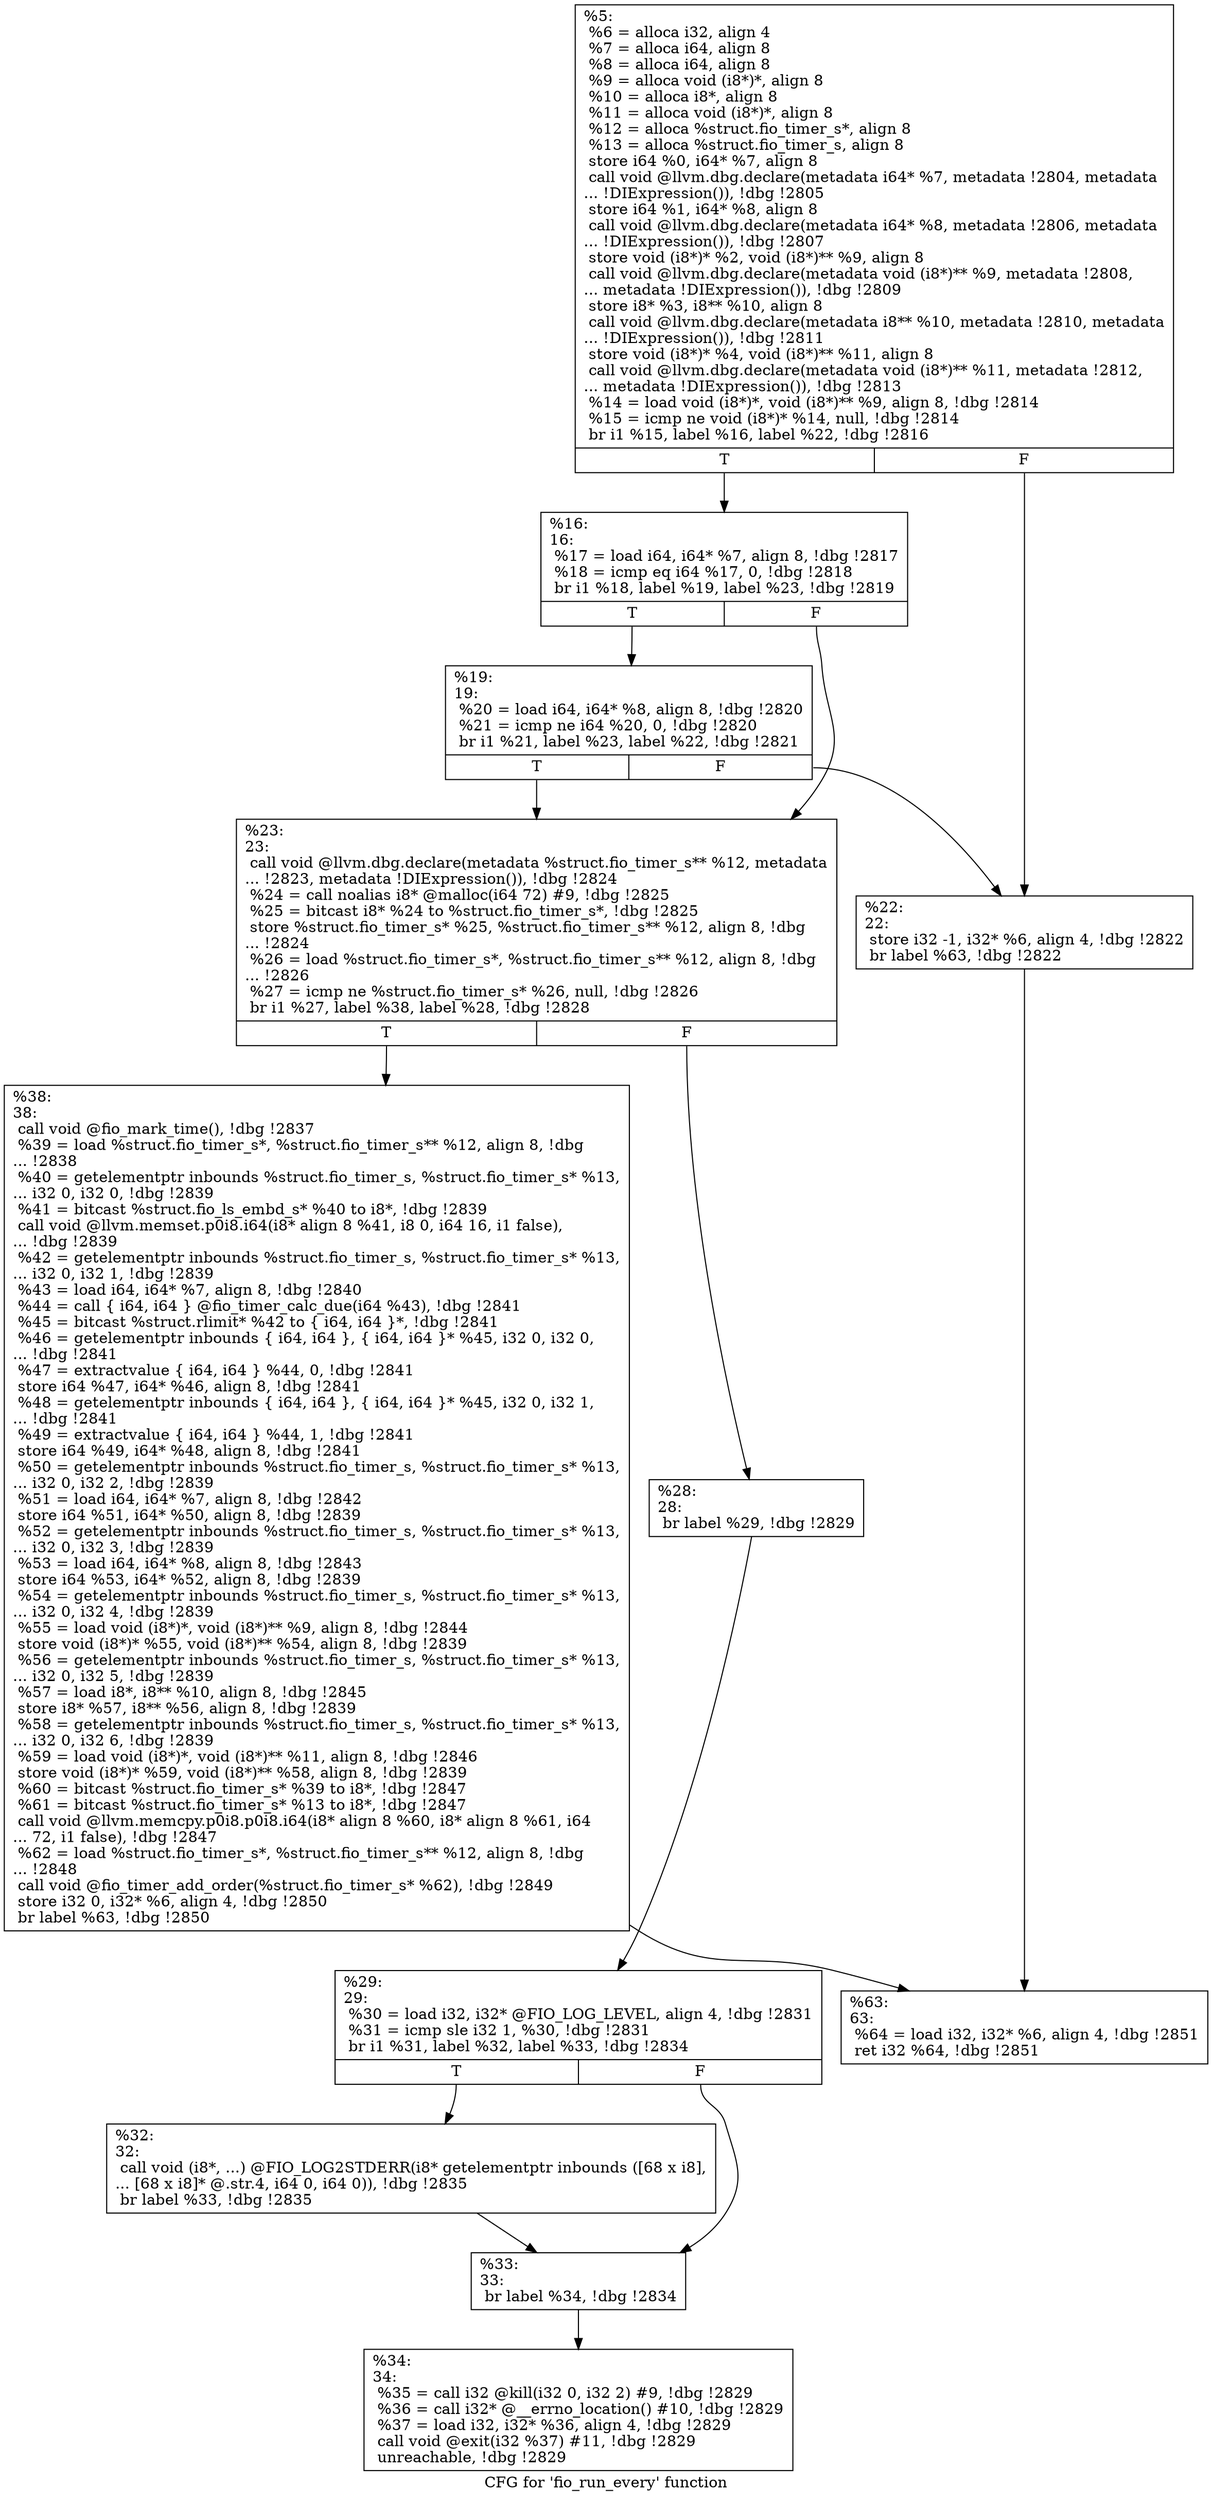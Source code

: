 digraph "CFG for 'fio_run_every' function" {
	label="CFG for 'fio_run_every' function";

	Node0x5568516ed770 [shape=record,label="{%5:\l  %6 = alloca i32, align 4\l  %7 = alloca i64, align 8\l  %8 = alloca i64, align 8\l  %9 = alloca void (i8*)*, align 8\l  %10 = alloca i8*, align 8\l  %11 = alloca void (i8*)*, align 8\l  %12 = alloca %struct.fio_timer_s*, align 8\l  %13 = alloca %struct.fio_timer_s, align 8\l  store i64 %0, i64* %7, align 8\l  call void @llvm.dbg.declare(metadata i64* %7, metadata !2804, metadata\l... !DIExpression()), !dbg !2805\l  store i64 %1, i64* %8, align 8\l  call void @llvm.dbg.declare(metadata i64* %8, metadata !2806, metadata\l... !DIExpression()), !dbg !2807\l  store void (i8*)* %2, void (i8*)** %9, align 8\l  call void @llvm.dbg.declare(metadata void (i8*)** %9, metadata !2808,\l... metadata !DIExpression()), !dbg !2809\l  store i8* %3, i8** %10, align 8\l  call void @llvm.dbg.declare(metadata i8** %10, metadata !2810, metadata\l... !DIExpression()), !dbg !2811\l  store void (i8*)* %4, void (i8*)** %11, align 8\l  call void @llvm.dbg.declare(metadata void (i8*)** %11, metadata !2812,\l... metadata !DIExpression()), !dbg !2813\l  %14 = load void (i8*)*, void (i8*)** %9, align 8, !dbg !2814\l  %15 = icmp ne void (i8*)* %14, null, !dbg !2814\l  br i1 %15, label %16, label %22, !dbg !2816\l|{<s0>T|<s1>F}}"];
	Node0x5568516ed770:s0 -> Node0x5568516efff0;
	Node0x5568516ed770:s1 -> Node0x5568516f0090;
	Node0x5568516efff0 [shape=record,label="{%16:\l16:                                               \l  %17 = load i64, i64* %7, align 8, !dbg !2817\l  %18 = icmp eq i64 %17, 0, !dbg !2818\l  br i1 %18, label %19, label %23, !dbg !2819\l|{<s0>T|<s1>F}}"];
	Node0x5568516efff0:s0 -> Node0x5568516f0040;
	Node0x5568516efff0:s1 -> Node0x5568516f00e0;
	Node0x5568516f0040 [shape=record,label="{%19:\l19:                                               \l  %20 = load i64, i64* %8, align 8, !dbg !2820\l  %21 = icmp ne i64 %20, 0, !dbg !2820\l  br i1 %21, label %23, label %22, !dbg !2821\l|{<s0>T|<s1>F}}"];
	Node0x5568516f0040:s0 -> Node0x5568516f00e0;
	Node0x5568516f0040:s1 -> Node0x5568516f0090;
	Node0x5568516f0090 [shape=record,label="{%22:\l22:                                               \l  store i32 -1, i32* %6, align 4, !dbg !2822\l  br label %63, !dbg !2822\l}"];
	Node0x5568516f0090 -> Node0x5568516f0310;
	Node0x5568516f00e0 [shape=record,label="{%23:\l23:                                               \l  call void @llvm.dbg.declare(metadata %struct.fio_timer_s** %12, metadata\l... !2823, metadata !DIExpression()), !dbg !2824\l  %24 = call noalias i8* @malloc(i64 72) #9, !dbg !2825\l  %25 = bitcast i8* %24 to %struct.fio_timer_s*, !dbg !2825\l  store %struct.fio_timer_s* %25, %struct.fio_timer_s** %12, align 8, !dbg\l... !2824\l  %26 = load %struct.fio_timer_s*, %struct.fio_timer_s** %12, align 8, !dbg\l... !2826\l  %27 = icmp ne %struct.fio_timer_s* %26, null, !dbg !2826\l  br i1 %27, label %38, label %28, !dbg !2828\l|{<s0>T|<s1>F}}"];
	Node0x5568516f00e0:s0 -> Node0x5568516f02c0;
	Node0x5568516f00e0:s1 -> Node0x5568516f0130;
	Node0x5568516f0130 [shape=record,label="{%28:\l28:                                               \l  br label %29, !dbg !2829\l}"];
	Node0x5568516f0130 -> Node0x5568516f0180;
	Node0x5568516f0180 [shape=record,label="{%29:\l29:                                               \l  %30 = load i32, i32* @FIO_LOG_LEVEL, align 4, !dbg !2831\l  %31 = icmp sle i32 1, %30, !dbg !2831\l  br i1 %31, label %32, label %33, !dbg !2834\l|{<s0>T|<s1>F}}"];
	Node0x5568516f0180:s0 -> Node0x5568516f01d0;
	Node0x5568516f0180:s1 -> Node0x5568516f0220;
	Node0x5568516f01d0 [shape=record,label="{%32:\l32:                                               \l  call void (i8*, ...) @FIO_LOG2STDERR(i8* getelementptr inbounds ([68 x i8],\l... [68 x i8]* @.str.4, i64 0, i64 0)), !dbg !2835\l  br label %33, !dbg !2835\l}"];
	Node0x5568516f01d0 -> Node0x5568516f0220;
	Node0x5568516f0220 [shape=record,label="{%33:\l33:                                               \l  br label %34, !dbg !2834\l}"];
	Node0x5568516f0220 -> Node0x5568516f0270;
	Node0x5568516f0270 [shape=record,label="{%34:\l34:                                               \l  %35 = call i32 @kill(i32 0, i32 2) #9, !dbg !2829\l  %36 = call i32* @__errno_location() #10, !dbg !2829\l  %37 = load i32, i32* %36, align 4, !dbg !2829\l  call void @exit(i32 %37) #11, !dbg !2829\l  unreachable, !dbg !2829\l}"];
	Node0x5568516f02c0 [shape=record,label="{%38:\l38:                                               \l  call void @fio_mark_time(), !dbg !2837\l  %39 = load %struct.fio_timer_s*, %struct.fio_timer_s** %12, align 8, !dbg\l... !2838\l  %40 = getelementptr inbounds %struct.fio_timer_s, %struct.fio_timer_s* %13,\l... i32 0, i32 0, !dbg !2839\l  %41 = bitcast %struct.fio_ls_embd_s* %40 to i8*, !dbg !2839\l  call void @llvm.memset.p0i8.i64(i8* align 8 %41, i8 0, i64 16, i1 false),\l... !dbg !2839\l  %42 = getelementptr inbounds %struct.fio_timer_s, %struct.fio_timer_s* %13,\l... i32 0, i32 1, !dbg !2839\l  %43 = load i64, i64* %7, align 8, !dbg !2840\l  %44 = call \{ i64, i64 \} @fio_timer_calc_due(i64 %43), !dbg !2841\l  %45 = bitcast %struct.rlimit* %42 to \{ i64, i64 \}*, !dbg !2841\l  %46 = getelementptr inbounds \{ i64, i64 \}, \{ i64, i64 \}* %45, i32 0, i32 0,\l... !dbg !2841\l  %47 = extractvalue \{ i64, i64 \} %44, 0, !dbg !2841\l  store i64 %47, i64* %46, align 8, !dbg !2841\l  %48 = getelementptr inbounds \{ i64, i64 \}, \{ i64, i64 \}* %45, i32 0, i32 1,\l... !dbg !2841\l  %49 = extractvalue \{ i64, i64 \} %44, 1, !dbg !2841\l  store i64 %49, i64* %48, align 8, !dbg !2841\l  %50 = getelementptr inbounds %struct.fio_timer_s, %struct.fio_timer_s* %13,\l... i32 0, i32 2, !dbg !2839\l  %51 = load i64, i64* %7, align 8, !dbg !2842\l  store i64 %51, i64* %50, align 8, !dbg !2839\l  %52 = getelementptr inbounds %struct.fio_timer_s, %struct.fio_timer_s* %13,\l... i32 0, i32 3, !dbg !2839\l  %53 = load i64, i64* %8, align 8, !dbg !2843\l  store i64 %53, i64* %52, align 8, !dbg !2839\l  %54 = getelementptr inbounds %struct.fio_timer_s, %struct.fio_timer_s* %13,\l... i32 0, i32 4, !dbg !2839\l  %55 = load void (i8*)*, void (i8*)** %9, align 8, !dbg !2844\l  store void (i8*)* %55, void (i8*)** %54, align 8, !dbg !2839\l  %56 = getelementptr inbounds %struct.fio_timer_s, %struct.fio_timer_s* %13,\l... i32 0, i32 5, !dbg !2839\l  %57 = load i8*, i8** %10, align 8, !dbg !2845\l  store i8* %57, i8** %56, align 8, !dbg !2839\l  %58 = getelementptr inbounds %struct.fio_timer_s, %struct.fio_timer_s* %13,\l... i32 0, i32 6, !dbg !2839\l  %59 = load void (i8*)*, void (i8*)** %11, align 8, !dbg !2846\l  store void (i8*)* %59, void (i8*)** %58, align 8, !dbg !2839\l  %60 = bitcast %struct.fio_timer_s* %39 to i8*, !dbg !2847\l  %61 = bitcast %struct.fio_timer_s* %13 to i8*, !dbg !2847\l  call void @llvm.memcpy.p0i8.p0i8.i64(i8* align 8 %60, i8* align 8 %61, i64\l... 72, i1 false), !dbg !2847\l  %62 = load %struct.fio_timer_s*, %struct.fio_timer_s** %12, align 8, !dbg\l... !2848\l  call void @fio_timer_add_order(%struct.fio_timer_s* %62), !dbg !2849\l  store i32 0, i32* %6, align 4, !dbg !2850\l  br label %63, !dbg !2850\l}"];
	Node0x5568516f02c0 -> Node0x5568516f0310;
	Node0x5568516f0310 [shape=record,label="{%63:\l63:                                               \l  %64 = load i32, i32* %6, align 4, !dbg !2851\l  ret i32 %64, !dbg !2851\l}"];
}
